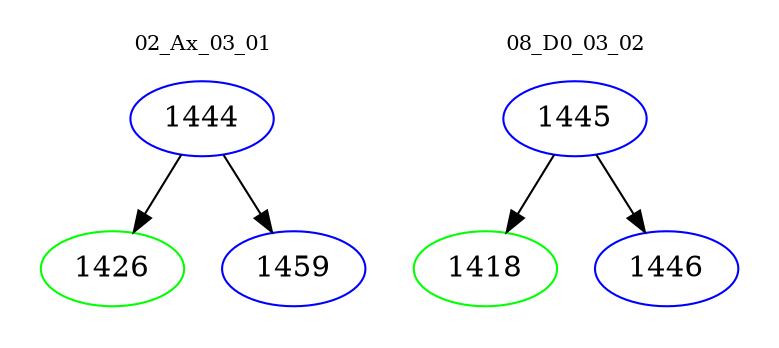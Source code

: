 digraph{
subgraph cluster_0 {
color = white
label = "02_Ax_03_01";
fontsize=10;
T0_1444 [label="1444", color="blue"]
T0_1444 -> T0_1426 [color="black"]
T0_1426 [label="1426", color="green"]
T0_1444 -> T0_1459 [color="black"]
T0_1459 [label="1459", color="blue"]
}
subgraph cluster_1 {
color = white
label = "08_D0_03_02";
fontsize=10;
T1_1445 [label="1445", color="blue"]
T1_1445 -> T1_1418 [color="black"]
T1_1418 [label="1418", color="green"]
T1_1445 -> T1_1446 [color="black"]
T1_1446 [label="1446", color="blue"]
}
}
